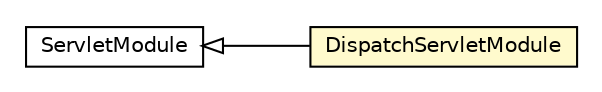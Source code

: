 #!/usr/local/bin/dot
#
# Class diagram 
# Generated by UMLGraph version R5_6-24-gf6e263 (http://www.umlgraph.org/)
#

digraph G {
	edge [fontname="Helvetica",fontsize=10,labelfontname="Helvetica",labelfontsize=10];
	node [fontname="Helvetica",fontsize=10,shape=plaintext];
	nodesep=0.25;
	ranksep=0.5;
	rankdir=LR;
	// com.gwtplatform.carstore.server.guice.DispatchServletModule
	c168622 [label=<<table title="com.gwtplatform.carstore.server.guice.DispatchServletModule" border="0" cellborder="1" cellspacing="0" cellpadding="2" port="p" bgcolor="lemonChiffon" href="./DispatchServletModule.html">
		<tr><td><table border="0" cellspacing="0" cellpadding="1">
<tr><td align="center" balign="center"> DispatchServletModule </td></tr>
		</table></td></tr>
		</table>>, URL="./DispatchServletModule.html", fontname="Helvetica", fontcolor="black", fontsize=10.0];
	//com.gwtplatform.carstore.server.guice.DispatchServletModule extends com.google.inject.servlet.ServletModule
	c168648:p -> c168622:p [dir=back,arrowtail=empty];
	// com.google.inject.servlet.ServletModule
	c168648 [label=<<table title="com.google.inject.servlet.ServletModule" border="0" cellborder="1" cellspacing="0" cellpadding="2" port="p" href="http://google-guice.googlecode.com/svn/trunk/javadoc/com/google/inject/servlet/ServletModule.html">
		<tr><td><table border="0" cellspacing="0" cellpadding="1">
<tr><td align="center" balign="center"> ServletModule </td></tr>
		</table></td></tr>
		</table>>, URL="http://google-guice.googlecode.com/svn/trunk/javadoc/com/google/inject/servlet/ServletModule.html", fontname="Helvetica", fontcolor="black", fontsize=10.0];
}

